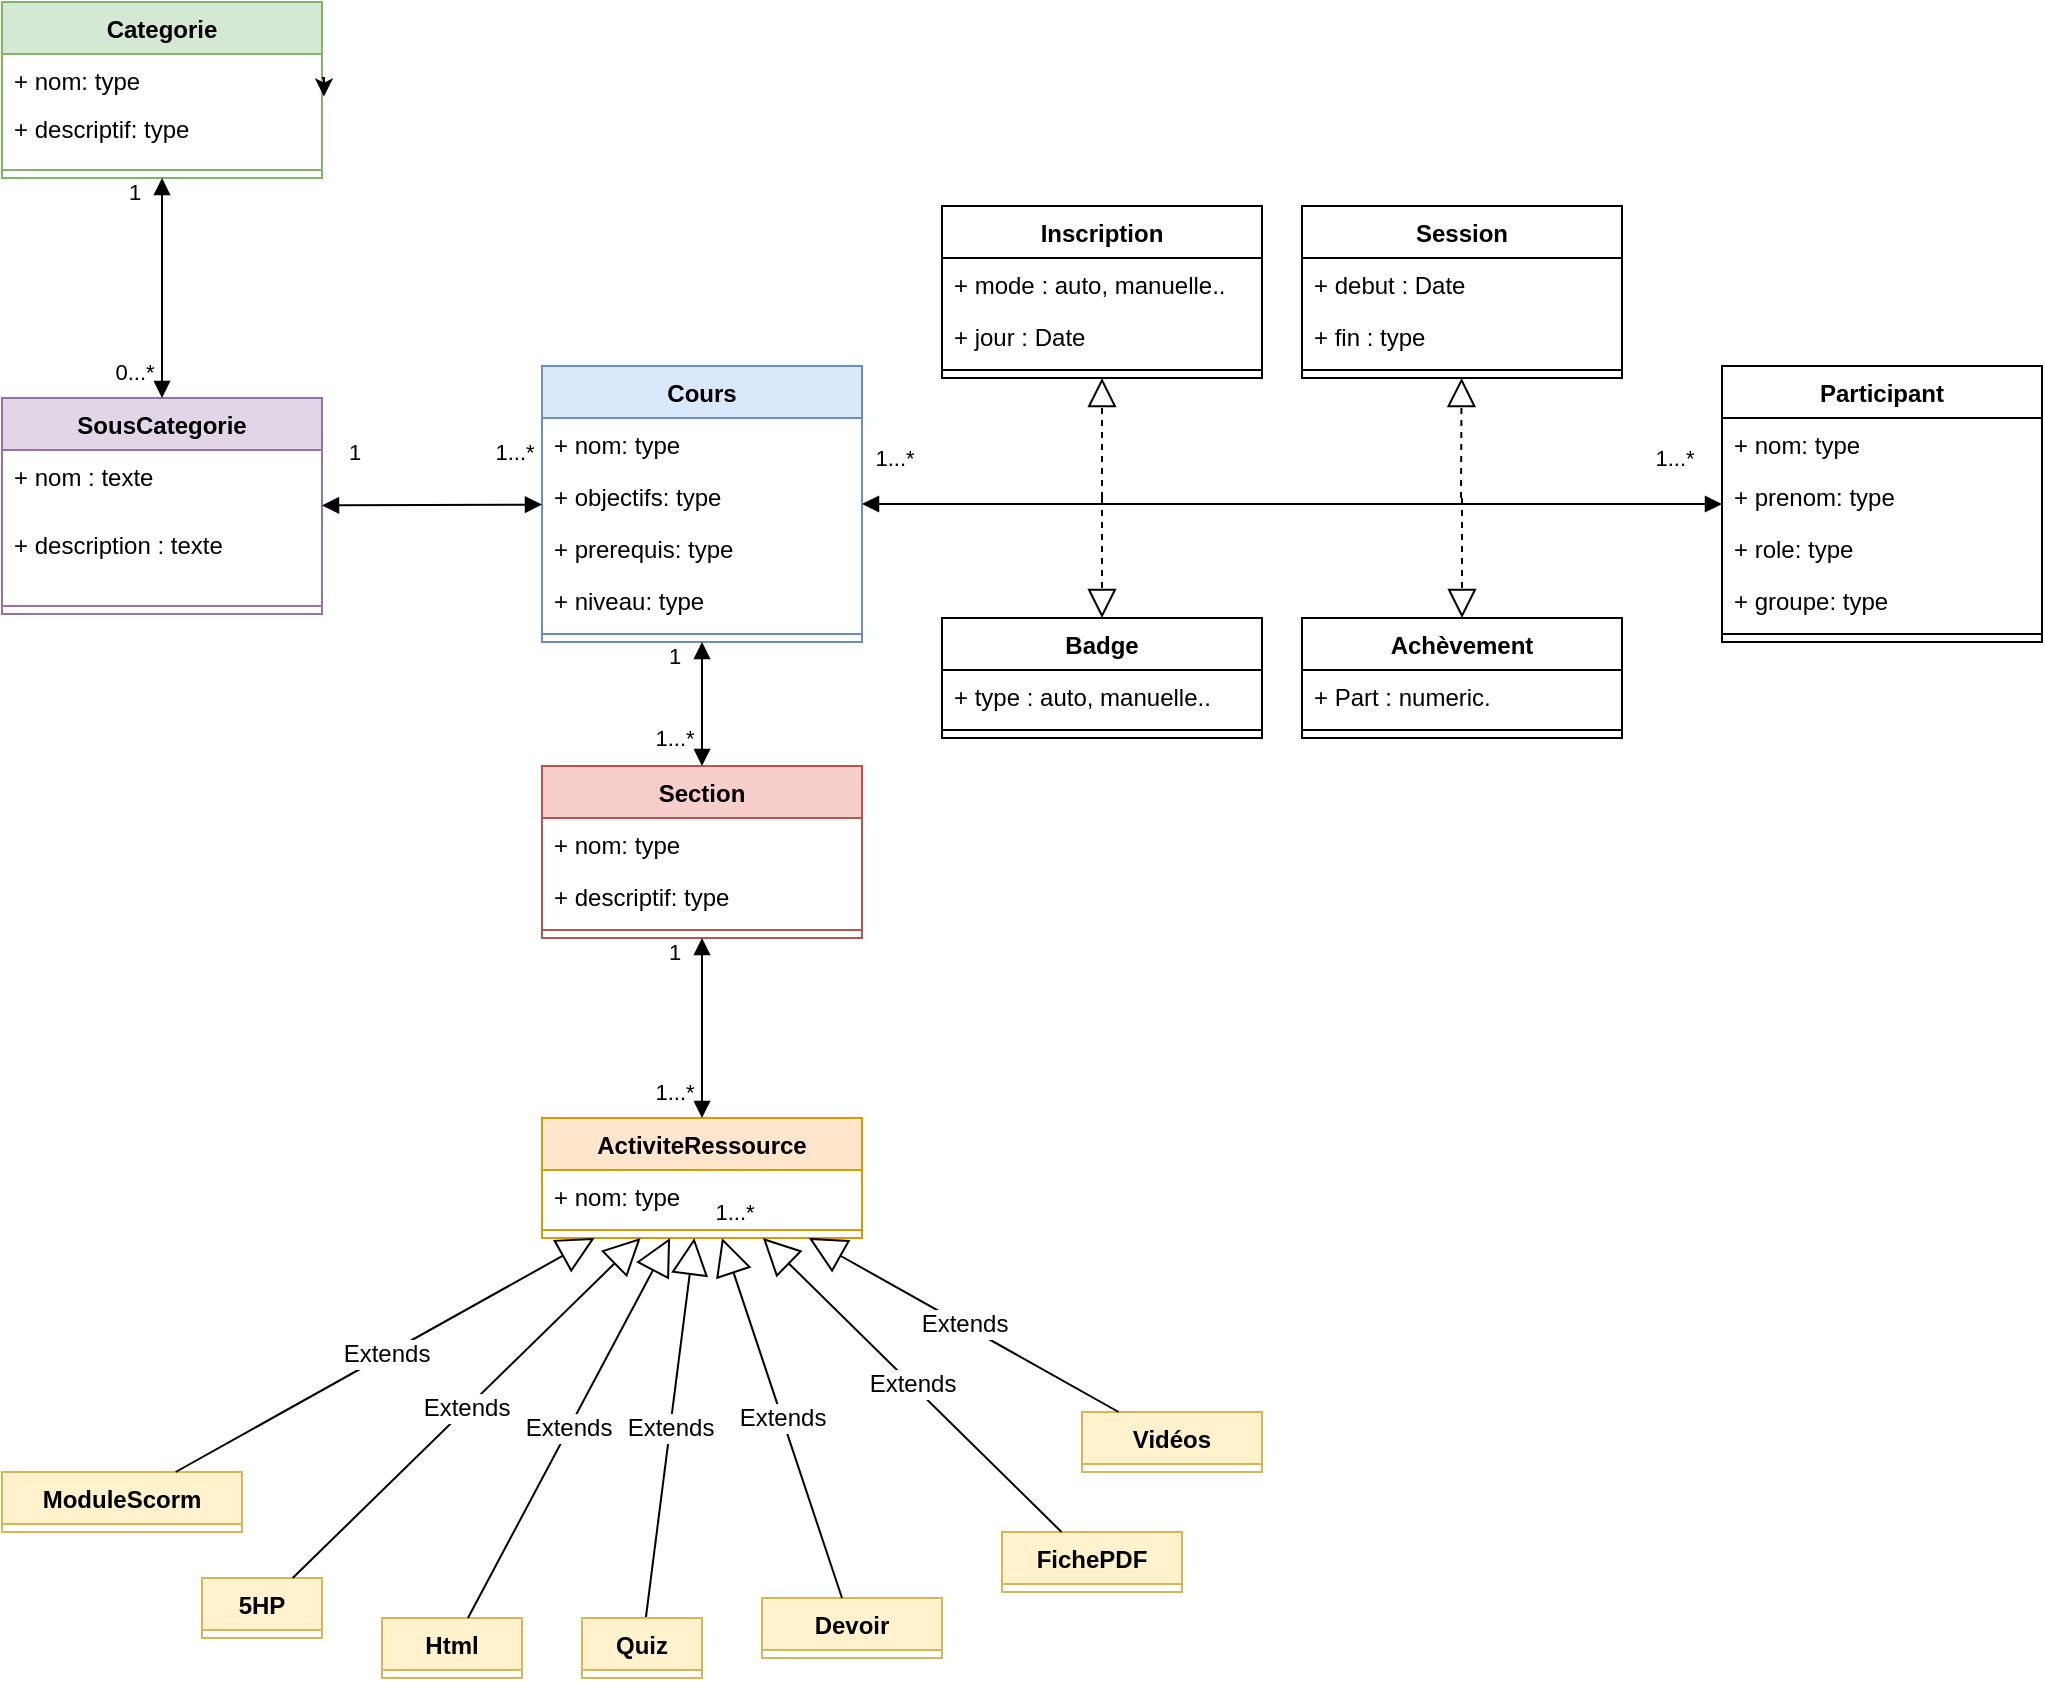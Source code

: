 <mxfile version="24.7.12">
  <diagram name="Page-1" id="5P17vd139ssyQPTO0akO">
    <mxGraphModel dx="1434" dy="746" grid="1" gridSize="10" guides="1" tooltips="1" connect="1" arrows="1" fold="1" page="1" pageScale="1" pageWidth="1169" pageHeight="827" math="0" shadow="0">
      <root>
        <mxCell id="0" />
        <mxCell id="1" parent="0" />
        <mxCell id="EZ8QYeV8vMr4wba3S9Pj-7" value="Categorie" style="swimlane;fontStyle=1;align=center;verticalAlign=top;childLayout=stackLayout;horizontal=1;startSize=26;horizontalStack=0;resizeParent=1;resizeParentMax=0;resizeLast=0;collapsible=1;marginBottom=0;whiteSpace=wrap;html=1;fillColor=#d5e8d4;strokeColor=#82b366;" parent="1" vertex="1">
          <mxGeometry x="30" y="12" width="160" height="88" as="geometry" />
        </mxCell>
        <mxCell id="EZ8QYeV8vMr4wba3S9Pj-8" value="+ nom: type" style="text;strokeColor=none;fillColor=none;align=left;verticalAlign=top;spacingLeft=4;spacingRight=4;overflow=hidden;rotatable=0;points=[[0,0.5],[1,0.5]];portConstraint=eastwest;whiteSpace=wrap;html=1;" parent="EZ8QYeV8vMr4wba3S9Pj-7" vertex="1">
          <mxGeometry y="26" width="160" height="24" as="geometry" />
        </mxCell>
        <mxCell id="EZ8QYeV8vMr4wba3S9Pj-25" value="+ descriptif: type" style="text;strokeColor=none;fillColor=none;align=left;verticalAlign=top;spacingLeft=4;spacingRight=4;overflow=hidden;rotatable=0;points=[[0,0.5],[1,0.5]];portConstraint=eastwest;whiteSpace=wrap;html=1;" parent="EZ8QYeV8vMr4wba3S9Pj-7" vertex="1">
          <mxGeometry y="50" width="160" height="30" as="geometry" />
        </mxCell>
        <mxCell id="EZ8QYeV8vMr4wba3S9Pj-9" value="" style="line;strokeWidth=1;fillColor=none;align=left;verticalAlign=middle;spacingTop=-1;spacingLeft=3;spacingRight=3;rotatable=0;labelPosition=right;points=[];portConstraint=eastwest;strokeColor=inherit;" parent="EZ8QYeV8vMr4wba3S9Pj-7" vertex="1">
          <mxGeometry y="80" width="160" height="8" as="geometry" />
        </mxCell>
        <mxCell id="EZ8QYeV8vMr4wba3S9Pj-23" style="edgeStyle=orthogonalEdgeStyle;rounded=0;orthogonalLoop=1;jettySize=auto;html=1;exitX=1;exitY=0.5;exitDx=0;exitDy=0;entryX=1.006;entryY=0.886;entryDx=0;entryDy=0;entryPerimeter=0;" parent="EZ8QYeV8vMr4wba3S9Pj-7" source="EZ8QYeV8vMr4wba3S9Pj-8" target="EZ8QYeV8vMr4wba3S9Pj-8" edge="1">
          <mxGeometry relative="1" as="geometry" />
        </mxCell>
        <mxCell id="EZ8QYeV8vMr4wba3S9Pj-11" value="SousCategorie" style="swimlane;fontStyle=1;align=center;verticalAlign=top;childLayout=stackLayout;horizontal=1;startSize=26;horizontalStack=0;resizeParent=1;resizeParentMax=0;resizeLast=0;collapsible=1;marginBottom=0;whiteSpace=wrap;html=1;fillColor=#e1d5e7;strokeColor=#9673a6;" parent="1" vertex="1">
          <mxGeometry x="30" y="210" width="160" height="108" as="geometry" />
        </mxCell>
        <mxCell id="MXiTKd3AKqKFL-VFPLOl-29" value="+ nom : texte" style="text;strokeColor=none;fillColor=none;align=left;verticalAlign=top;spacingLeft=4;spacingRight=4;overflow=hidden;rotatable=0;points=[[0,0.5],[1,0.5]];portConstraint=eastwest;whiteSpace=wrap;html=1;" parent="EZ8QYeV8vMr4wba3S9Pj-11" vertex="1">
          <mxGeometry y="26" width="160" height="34" as="geometry" />
        </mxCell>
        <mxCell id="EZ8QYeV8vMr4wba3S9Pj-12" value="+ description : texte" style="text;strokeColor=none;fillColor=none;align=left;verticalAlign=top;spacingLeft=4;spacingRight=4;overflow=hidden;rotatable=0;points=[[0,0.5],[1,0.5]];portConstraint=eastwest;whiteSpace=wrap;html=1;" parent="EZ8QYeV8vMr4wba3S9Pj-11" vertex="1">
          <mxGeometry y="60" width="160" height="40" as="geometry" />
        </mxCell>
        <mxCell id="EZ8QYeV8vMr4wba3S9Pj-13" value="" style="line;strokeWidth=1;fillColor=none;align=left;verticalAlign=middle;spacingTop=-1;spacingLeft=3;spacingRight=3;rotatable=0;labelPosition=right;points=[];portConstraint=eastwest;strokeColor=inherit;" parent="EZ8QYeV8vMr4wba3S9Pj-11" vertex="1">
          <mxGeometry y="100" width="160" height="8" as="geometry" />
        </mxCell>
        <mxCell id="EZ8QYeV8vMr4wba3S9Pj-15" value="Cours" style="swimlane;fontStyle=1;align=center;verticalAlign=top;childLayout=stackLayout;horizontal=1;startSize=26;horizontalStack=0;resizeParent=1;resizeParentMax=0;resizeLast=0;collapsible=1;marginBottom=0;whiteSpace=wrap;html=1;fillColor=#dae8fc;strokeColor=#6c8ebf;" parent="1" vertex="1">
          <mxGeometry x="300" y="194" width="160" height="138" as="geometry" />
        </mxCell>
        <mxCell id="EZ8QYeV8vMr4wba3S9Pj-16" value="+ nom: type" style="text;strokeColor=none;fillColor=none;align=left;verticalAlign=top;spacingLeft=4;spacingRight=4;overflow=hidden;rotatable=0;points=[[0,0.5],[1,0.5]];portConstraint=eastwest;whiteSpace=wrap;html=1;" parent="EZ8QYeV8vMr4wba3S9Pj-15" vertex="1">
          <mxGeometry y="26" width="160" height="26" as="geometry" />
        </mxCell>
        <mxCell id="bA_mh5qv9tsiE0mnvJWf-18" value="+ objectifs: type" style="text;strokeColor=none;fillColor=none;align=left;verticalAlign=top;spacingLeft=4;spacingRight=4;overflow=hidden;rotatable=0;points=[[0,0.5],[1,0.5]];portConstraint=eastwest;whiteSpace=wrap;html=1;" parent="EZ8QYeV8vMr4wba3S9Pj-15" vertex="1">
          <mxGeometry y="52" width="160" height="26" as="geometry" />
        </mxCell>
        <mxCell id="bA_mh5qv9tsiE0mnvJWf-19" value="+ prerequis: type" style="text;strokeColor=none;fillColor=none;align=left;verticalAlign=top;spacingLeft=4;spacingRight=4;overflow=hidden;rotatable=0;points=[[0,0.5],[1,0.5]];portConstraint=eastwest;whiteSpace=wrap;html=1;" parent="EZ8QYeV8vMr4wba3S9Pj-15" vertex="1">
          <mxGeometry y="78" width="160" height="26" as="geometry" />
        </mxCell>
        <mxCell id="kCLzgkGqKFs0Ry9BNTsX-1" value="+ niveau: type" style="text;strokeColor=none;fillColor=none;align=left;verticalAlign=top;spacingLeft=4;spacingRight=4;overflow=hidden;rotatable=0;points=[[0,0.5],[1,0.5]];portConstraint=eastwest;whiteSpace=wrap;html=1;" parent="EZ8QYeV8vMr4wba3S9Pj-15" vertex="1">
          <mxGeometry y="104" width="160" height="26" as="geometry" />
        </mxCell>
        <mxCell id="EZ8QYeV8vMr4wba3S9Pj-17" value="" style="line;strokeWidth=1;fillColor=none;align=left;verticalAlign=middle;spacingTop=-1;spacingLeft=3;spacingRight=3;rotatable=0;labelPosition=right;points=[];portConstraint=eastwest;strokeColor=inherit;" parent="EZ8QYeV8vMr4wba3S9Pj-15" vertex="1">
          <mxGeometry y="130" width="160" height="8" as="geometry" />
        </mxCell>
        <mxCell id="EZ8QYeV8vMr4wba3S9Pj-19" value="ActiviteRessource" style="swimlane;fontStyle=1;align=center;verticalAlign=top;childLayout=stackLayout;horizontal=1;startSize=26;horizontalStack=0;resizeParent=1;resizeParentMax=0;resizeLast=0;collapsible=1;marginBottom=0;whiteSpace=wrap;html=1;fillColor=#ffe6cc;strokeColor=#d79b00;" parent="1" vertex="1">
          <mxGeometry x="300" y="570" width="160" height="60" as="geometry" />
        </mxCell>
        <mxCell id="EZ8QYeV8vMr4wba3S9Pj-20" value="+ nom: type" style="text;strokeColor=none;fillColor=none;align=left;verticalAlign=top;spacingLeft=4;spacingRight=4;overflow=hidden;rotatable=0;points=[[0,0.5],[1,0.5]];portConstraint=eastwest;whiteSpace=wrap;html=1;" parent="EZ8QYeV8vMr4wba3S9Pj-19" vertex="1">
          <mxGeometry y="26" width="160" height="26" as="geometry" />
        </mxCell>
        <mxCell id="EZ8QYeV8vMr4wba3S9Pj-21" value="" style="line;strokeWidth=1;fillColor=none;align=left;verticalAlign=middle;spacingTop=-1;spacingLeft=3;spacingRight=3;rotatable=0;labelPosition=right;points=[];portConstraint=eastwest;strokeColor=inherit;" parent="EZ8QYeV8vMr4wba3S9Pj-19" vertex="1">
          <mxGeometry y="52" width="160" height="8" as="geometry" />
        </mxCell>
        <mxCell id="EZ8QYeV8vMr4wba3S9Pj-37" value="Participant" style="swimlane;fontStyle=1;align=center;verticalAlign=top;childLayout=stackLayout;horizontal=1;startSize=26;horizontalStack=0;resizeParent=1;resizeParentMax=0;resizeLast=0;collapsible=1;marginBottom=0;whiteSpace=wrap;html=1;" parent="1" vertex="1">
          <mxGeometry x="890" y="194" width="160" height="138" as="geometry" />
        </mxCell>
        <mxCell id="EZ8QYeV8vMr4wba3S9Pj-38" value="+ nom: type" style="text;strokeColor=none;fillColor=none;align=left;verticalAlign=top;spacingLeft=4;spacingRight=4;overflow=hidden;rotatable=0;points=[[0,0.5],[1,0.5]];portConstraint=eastwest;whiteSpace=wrap;html=1;" parent="EZ8QYeV8vMr4wba3S9Pj-37" vertex="1">
          <mxGeometry y="26" width="160" height="26" as="geometry" />
        </mxCell>
        <mxCell id="EZ8QYeV8vMr4wba3S9Pj-40" value="+ prenom: type" style="text;strokeColor=none;fillColor=none;align=left;verticalAlign=top;spacingLeft=4;spacingRight=4;overflow=hidden;rotatable=0;points=[[0,0.5],[1,0.5]];portConstraint=eastwest;whiteSpace=wrap;html=1;" parent="EZ8QYeV8vMr4wba3S9Pj-37" vertex="1">
          <mxGeometry y="52" width="160" height="26" as="geometry" />
        </mxCell>
        <mxCell id="bA_mh5qv9tsiE0mnvJWf-2" value="+ role: type" style="text;strokeColor=none;fillColor=none;align=left;verticalAlign=top;spacingLeft=4;spacingRight=4;overflow=hidden;rotatable=0;points=[[0,0.5],[1,0.5]];portConstraint=eastwest;whiteSpace=wrap;html=1;" parent="EZ8QYeV8vMr4wba3S9Pj-37" vertex="1">
          <mxGeometry y="78" width="160" height="26" as="geometry" />
        </mxCell>
        <mxCell id="bA_mh5qv9tsiE0mnvJWf-1" value="+ groupe: type" style="text;strokeColor=none;fillColor=none;align=left;verticalAlign=top;spacingLeft=4;spacingRight=4;overflow=hidden;rotatable=0;points=[[0,0.5],[1,0.5]];portConstraint=eastwest;whiteSpace=wrap;html=1;" parent="EZ8QYeV8vMr4wba3S9Pj-37" vertex="1">
          <mxGeometry y="104" width="160" height="26" as="geometry" />
        </mxCell>
        <mxCell id="EZ8QYeV8vMr4wba3S9Pj-39" value="" style="line;strokeWidth=1;fillColor=none;align=left;verticalAlign=middle;spacingTop=-1;spacingLeft=3;spacingRight=3;rotatable=0;labelPosition=right;points=[];portConstraint=eastwest;strokeColor=inherit;" parent="EZ8QYeV8vMr4wba3S9Pj-37" vertex="1">
          <mxGeometry y="130" width="160" height="8" as="geometry" />
        </mxCell>
        <mxCell id="-K7vnL6-wSlP9s5uppRU-4" value="ModuleScorm" style="swimlane;fontStyle=1;align=center;verticalAlign=top;childLayout=stackLayout;horizontal=1;startSize=26;horizontalStack=0;resizeParent=1;resizeParentMax=0;resizeLast=0;collapsible=1;marginBottom=0;whiteSpace=wrap;html=1;fillColor=#fff2cc;strokeColor=#d6b656;" parent="1" vertex="1" collapsed="1">
          <mxGeometry x="30" y="747" width="120" height="30" as="geometry">
            <mxRectangle x="30" y="747" width="160" height="60" as="alternateBounds" />
          </mxGeometry>
        </mxCell>
        <mxCell id="-K7vnL6-wSlP9s5uppRU-5" value="+ nom: type" style="text;strokeColor=none;fillColor=none;align=left;verticalAlign=top;spacingLeft=4;spacingRight=4;overflow=hidden;rotatable=0;points=[[0,0.5],[1,0.5]];portConstraint=eastwest;whiteSpace=wrap;html=1;" parent="-K7vnL6-wSlP9s5uppRU-4" vertex="1">
          <mxGeometry y="26" width="160" height="26" as="geometry" />
        </mxCell>
        <mxCell id="-K7vnL6-wSlP9s5uppRU-6" value="" style="line;strokeWidth=1;fillColor=none;align=left;verticalAlign=middle;spacingTop=-1;spacingLeft=3;spacingRight=3;rotatable=0;labelPosition=right;points=[];portConstraint=eastwest;strokeColor=inherit;" parent="-K7vnL6-wSlP9s5uppRU-4" vertex="1">
          <mxGeometry y="52" width="160" height="8" as="geometry" />
        </mxCell>
        <mxCell id="-K7vnL6-wSlP9s5uppRU-7" value="Section" style="swimlane;fontStyle=1;align=center;verticalAlign=top;childLayout=stackLayout;horizontal=1;startSize=26;horizontalStack=0;resizeParent=1;resizeParentMax=0;resizeLast=0;collapsible=1;marginBottom=0;whiteSpace=wrap;html=1;fillColor=#f8cecc;strokeColor=#b85450;" parent="1" vertex="1">
          <mxGeometry x="300" y="394" width="160" height="86" as="geometry" />
        </mxCell>
        <mxCell id="-K7vnL6-wSlP9s5uppRU-8" value="+ nom: type" style="text;strokeColor=none;fillColor=none;align=left;verticalAlign=top;spacingLeft=4;spacingRight=4;overflow=hidden;rotatable=0;points=[[0,0.5],[1,0.5]];portConstraint=eastwest;whiteSpace=wrap;html=1;" parent="-K7vnL6-wSlP9s5uppRU-7" vertex="1">
          <mxGeometry y="26" width="160" height="26" as="geometry" />
        </mxCell>
        <mxCell id="KC3h4wBFVwhN8VuMk0js-12" value="&lt;font style=&quot;vertical-align: inherit;&quot;&gt;&lt;font style=&quot;vertical-align: inherit;&quot;&gt;+ descriptif: type&lt;/font&gt;&lt;/font&gt;" style="text;strokeColor=none;fillColor=none;align=left;verticalAlign=top;spacingLeft=4;spacingRight=4;overflow=hidden;rotatable=0;points=[[0,0.5],[1,0.5]];portConstraint=eastwest;whiteSpace=wrap;html=1;" parent="-K7vnL6-wSlP9s5uppRU-7" vertex="1">
          <mxGeometry y="52" width="160" height="26" as="geometry" />
        </mxCell>
        <mxCell id="-K7vnL6-wSlP9s5uppRU-9" value="" style="line;strokeWidth=1;fillColor=none;align=left;verticalAlign=middle;spacingTop=-1;spacingLeft=3;spacingRight=3;rotatable=0;labelPosition=right;points=[];portConstraint=eastwest;strokeColor=inherit;" parent="-K7vnL6-wSlP9s5uppRU-7" vertex="1">
          <mxGeometry y="78" width="160" height="8" as="geometry" />
        </mxCell>
        <mxCell id="-K7vnL6-wSlP9s5uppRU-12" value="Extends" style="endArrow=block;endSize=16;endFill=0;html=1;rounded=0;fontSize=12;curved=1;" parent="1" source="-K7vnL6-wSlP9s5uppRU-13" target="EZ8QYeV8vMr4wba3S9Pj-19" edge="1">
          <mxGeometry width="160" relative="1" as="geometry">
            <mxPoint x="408" y="520" as="sourcePoint" />
            <mxPoint x="400" y="550" as="targetPoint" />
          </mxGeometry>
        </mxCell>
        <mxCell id="-K7vnL6-wSlP9s5uppRU-13" value="Quiz" style="swimlane;fontStyle=1;align=center;verticalAlign=top;childLayout=stackLayout;horizontal=1;startSize=26;horizontalStack=0;resizeParent=1;resizeParentMax=0;resizeLast=0;collapsible=1;marginBottom=0;whiteSpace=wrap;html=1;fillColor=#fff2cc;strokeColor=#d6b656;" parent="1" vertex="1" collapsed="1">
          <mxGeometry x="320" y="820" width="60" height="30" as="geometry">
            <mxRectangle x="110" y="860" width="160" height="60" as="alternateBounds" />
          </mxGeometry>
        </mxCell>
        <mxCell id="-K7vnL6-wSlP9s5uppRU-14" value="+ nom: type" style="text;strokeColor=none;fillColor=none;align=left;verticalAlign=top;spacingLeft=4;spacingRight=4;overflow=hidden;rotatable=0;points=[[0,0.5],[1,0.5]];portConstraint=eastwest;whiteSpace=wrap;html=1;" parent="-K7vnL6-wSlP9s5uppRU-13" vertex="1">
          <mxGeometry y="26" width="160" height="26" as="geometry" />
        </mxCell>
        <mxCell id="-K7vnL6-wSlP9s5uppRU-15" value="" style="line;strokeWidth=1;fillColor=none;align=left;verticalAlign=middle;spacingTop=-1;spacingLeft=3;spacingRight=3;rotatable=0;labelPosition=right;points=[];portConstraint=eastwest;strokeColor=inherit;" parent="-K7vnL6-wSlP9s5uppRU-13" vertex="1">
          <mxGeometry y="52" width="160" height="8" as="geometry" />
        </mxCell>
        <mxCell id="-K7vnL6-wSlP9s5uppRU-16" value="&lt;font style=&quot;vertical-align: inherit;&quot;&gt;&lt;font style=&quot;vertical-align: inherit;&quot;&gt;&lt;font style=&quot;vertical-align: inherit;&quot;&gt;&lt;font style=&quot;vertical-align: inherit;&quot;&gt;FichePDF&lt;/font&gt;&lt;/font&gt;&lt;/font&gt;&lt;/font&gt;" style="swimlane;fontStyle=1;align=center;verticalAlign=top;childLayout=stackLayout;horizontal=1;startSize=26;horizontalStack=0;resizeParent=1;resizeParentMax=0;resizeLast=0;collapsible=1;marginBottom=0;whiteSpace=wrap;html=1;fillColor=#fff2cc;strokeColor=#d6b656;" parent="1" vertex="1" collapsed="1">
          <mxGeometry x="530" y="777" width="90" height="30" as="geometry">
            <mxRectangle x="610" y="760" width="160" height="60" as="alternateBounds" />
          </mxGeometry>
        </mxCell>
        <mxCell id="-K7vnL6-wSlP9s5uppRU-17" value="+ nom: type" style="text;strokeColor=none;fillColor=none;align=left;verticalAlign=top;spacingLeft=4;spacingRight=4;overflow=hidden;rotatable=0;points=[[0,0.5],[1,0.5]];portConstraint=eastwest;whiteSpace=wrap;html=1;" parent="-K7vnL6-wSlP9s5uppRU-16" vertex="1">
          <mxGeometry y="26" width="160" height="26" as="geometry" />
        </mxCell>
        <mxCell id="-K7vnL6-wSlP9s5uppRU-18" value="" style="line;strokeWidth=1;fillColor=none;align=left;verticalAlign=middle;spacingTop=-1;spacingLeft=3;spacingRight=3;rotatable=0;labelPosition=right;points=[];portConstraint=eastwest;strokeColor=inherit;" parent="-K7vnL6-wSlP9s5uppRU-16" vertex="1">
          <mxGeometry y="52" width="160" height="8" as="geometry" />
        </mxCell>
        <mxCell id="-K7vnL6-wSlP9s5uppRU-19" value="Extends" style="endArrow=block;endSize=16;endFill=0;html=1;rounded=0;fontSize=12;curved=1;" parent="1" source="-K7vnL6-wSlP9s5uppRU-16" target="EZ8QYeV8vMr4wba3S9Pj-19" edge="1">
          <mxGeometry width="160" relative="1" as="geometry">
            <mxPoint x="480" y="480" as="sourcePoint" />
            <mxPoint x="550" y="540" as="targetPoint" />
          </mxGeometry>
        </mxCell>
        <mxCell id="KC3h4wBFVwhN8VuMk0js-1" value="" style="endArrow=block;startArrow=block;endFill=1;startFill=1;html=1;rounded=0;" parent="1" source="-K7vnL6-wSlP9s5uppRU-7" target="EZ8QYeV8vMr4wba3S9Pj-19" edge="1">
          <mxGeometry width="160" relative="1" as="geometry">
            <mxPoint x="520" y="450" as="sourcePoint" />
            <mxPoint x="680" y="450" as="targetPoint" />
          </mxGeometry>
        </mxCell>
        <mxCell id="KC3h4wBFVwhN8VuMk0js-2" value="" style="endArrow=block;startArrow=block;endFill=1;startFill=1;html=1;rounded=0;" parent="1" source="EZ8QYeV8vMr4wba3S9Pj-7" target="EZ8QYeV8vMr4wba3S9Pj-11" edge="1">
          <mxGeometry width="160" relative="1" as="geometry">
            <mxPoint x="290" y="120" as="sourcePoint" />
            <mxPoint x="450" y="120" as="targetPoint" />
          </mxGeometry>
        </mxCell>
        <mxCell id="KC3h4wBFVwhN8VuMk0js-3" value="" style="endArrow=block;startArrow=block;endFill=1;startFill=1;html=1;rounded=0;" parent="1" source="EZ8QYeV8vMr4wba3S9Pj-15" target="EZ8QYeV8vMr4wba3S9Pj-11" edge="1">
          <mxGeometry width="160" relative="1" as="geometry">
            <mxPoint x="120" y="118" as="sourcePoint" />
            <mxPoint x="120" y="200" as="targetPoint" />
            <Array as="points" />
          </mxGeometry>
        </mxCell>
        <mxCell id="KC3h4wBFVwhN8VuMk0js-4" value="" style="endArrow=block;startArrow=block;endFill=1;startFill=1;html=1;rounded=0;" parent="1" source="-K7vnL6-wSlP9s5uppRU-7" target="EZ8QYeV8vMr4wba3S9Pj-15" edge="1">
          <mxGeometry width="160" relative="1" as="geometry">
            <mxPoint x="260" y="300" as="sourcePoint" />
            <mxPoint x="170" y="300" as="targetPoint" />
            <Array as="points" />
          </mxGeometry>
        </mxCell>
        <mxCell id="KC3h4wBFVwhN8VuMk0js-6" value="&lt;font style=&quot;vertical-align: inherit;&quot;&gt;&lt;font style=&quot;vertical-align: inherit;&quot;&gt;&lt;font style=&quot;vertical-align: inherit;&quot;&gt;&lt;font style=&quot;vertical-align: inherit;&quot;&gt;1&lt;/font&gt;&lt;/font&gt;&lt;/font&gt;&lt;/font&gt;" style="edgeLabel;html=1;align=center;verticalAlign=middle;resizable=0;points=[];" parent="1" vertex="1" connectable="0">
          <mxGeometry x="70" y="100" as="geometry">
            <mxPoint x="26" y="7" as="offset" />
          </mxGeometry>
        </mxCell>
        <mxCell id="KC3h4wBFVwhN8VuMk0js-7" value="&lt;font style=&quot;vertical-align: inherit;&quot;&gt;&lt;font style=&quot;vertical-align: inherit;&quot;&gt;&lt;font style=&quot;vertical-align: inherit;&quot;&gt;&lt;font style=&quot;vertical-align: inherit;&quot;&gt;&lt;font style=&quot;vertical-align: inherit;&quot;&gt;&lt;font style=&quot;vertical-align: inherit;&quot;&gt;0...*&lt;/font&gt;&lt;/font&gt;&lt;/font&gt;&lt;/font&gt;&lt;/font&gt;&lt;/font&gt;" style="edgeLabel;html=1;align=center;verticalAlign=middle;resizable=0;points=[];" parent="1" vertex="1" connectable="0">
          <mxGeometry x="70" y="190" as="geometry">
            <mxPoint x="26" y="7" as="offset" />
          </mxGeometry>
        </mxCell>
        <mxCell id="KC3h4wBFVwhN8VuMk0js-8" value="&lt;font style=&quot;vertical-align: inherit;&quot;&gt;&lt;font style=&quot;vertical-align: inherit;&quot;&gt;&lt;font style=&quot;vertical-align: inherit;&quot;&gt;&lt;font style=&quot;vertical-align: inherit;&quot;&gt;1&lt;/font&gt;&lt;/font&gt;&lt;/font&gt;&lt;/font&gt;" style="edgeLabel;html=1;align=center;verticalAlign=middle;resizable=0;points=[];" parent="1" vertex="1" connectable="0">
          <mxGeometry x="180" y="230" as="geometry">
            <mxPoint x="26" y="7" as="offset" />
          </mxGeometry>
        </mxCell>
        <mxCell id="KC3h4wBFVwhN8VuMk0js-9" value="&lt;font style=&quot;vertical-align: inherit;&quot;&gt;&lt;font style=&quot;vertical-align: inherit;&quot;&gt;&lt;font style=&quot;vertical-align: inherit;&quot;&gt;&lt;font style=&quot;vertical-align: inherit;&quot;&gt;&lt;font style=&quot;vertical-align: inherit;&quot;&gt;&lt;font style=&quot;vertical-align: inherit;&quot;&gt;1...*&lt;/font&gt;&lt;/font&gt;&lt;/font&gt;&lt;/font&gt;&lt;/font&gt;&lt;/font&gt;" style="edgeLabel;html=1;align=center;verticalAlign=middle;resizable=0;points=[];" parent="1" vertex="1" connectable="0">
          <mxGeometry x="260" y="230" as="geometry">
            <mxPoint x="26" y="7" as="offset" />
          </mxGeometry>
        </mxCell>
        <mxCell id="KC3h4wBFVwhN8VuMk0js-10" value="&lt;font style=&quot;vertical-align: inherit;&quot;&gt;&lt;font style=&quot;vertical-align: inherit;&quot;&gt;&lt;font style=&quot;vertical-align: inherit;&quot;&gt;&lt;font style=&quot;vertical-align: inherit;&quot;&gt;1&lt;/font&gt;&lt;/font&gt;&lt;/font&gt;&lt;/font&gt;" style="edgeLabel;html=1;align=center;verticalAlign=middle;resizable=0;points=[];" parent="1" vertex="1" connectable="0">
          <mxGeometry x="340" y="332" as="geometry">
            <mxPoint x="26" y="7" as="offset" />
          </mxGeometry>
        </mxCell>
        <mxCell id="KC3h4wBFVwhN8VuMk0js-11" value="&lt;font style=&quot;vertical-align: inherit;&quot;&gt;&lt;font style=&quot;vertical-align: inherit;&quot;&gt;&lt;font style=&quot;vertical-align: inherit;&quot;&gt;&lt;font style=&quot;vertical-align: inherit;&quot;&gt;&lt;font style=&quot;vertical-align: inherit;&quot;&gt;&lt;font style=&quot;vertical-align: inherit;&quot;&gt;1...*&lt;/font&gt;&lt;/font&gt;&lt;/font&gt;&lt;/font&gt;&lt;/font&gt;&lt;/font&gt;" style="edgeLabel;html=1;align=center;verticalAlign=middle;resizable=0;points=[];" parent="1" vertex="1" connectable="0">
          <mxGeometry x="340" y="373" as="geometry">
            <mxPoint x="26" y="7" as="offset" />
          </mxGeometry>
        </mxCell>
        <mxCell id="KC3h4wBFVwhN8VuMk0js-13" value="&lt;font style=&quot;vertical-align: inherit;&quot;&gt;&lt;font style=&quot;vertical-align: inherit;&quot;&gt;&lt;font style=&quot;vertical-align: inherit;&quot;&gt;&lt;font style=&quot;vertical-align: inherit;&quot;&gt;Html&lt;/font&gt;&lt;/font&gt;&lt;/font&gt;&lt;/font&gt;" style="swimlane;fontStyle=1;align=center;verticalAlign=top;childLayout=stackLayout;horizontal=1;startSize=26;horizontalStack=0;resizeParent=1;resizeParentMax=0;resizeLast=0;collapsible=1;marginBottom=0;whiteSpace=wrap;html=1;fillColor=#fff2cc;strokeColor=#d6b656;" parent="1" vertex="1" collapsed="1">
          <mxGeometry x="220" y="820" width="70" height="30" as="geometry">
            <mxRectangle x="300" y="860" width="160" height="60" as="alternateBounds" />
          </mxGeometry>
        </mxCell>
        <mxCell id="KC3h4wBFVwhN8VuMk0js-14" value="+ nom: type" style="text;strokeColor=none;fillColor=none;align=left;verticalAlign=top;spacingLeft=4;spacingRight=4;overflow=hidden;rotatable=0;points=[[0,0.5],[1,0.5]];portConstraint=eastwest;whiteSpace=wrap;html=1;" parent="KC3h4wBFVwhN8VuMk0js-13" vertex="1">
          <mxGeometry y="26" width="160" height="26" as="geometry" />
        </mxCell>
        <mxCell id="KC3h4wBFVwhN8VuMk0js-15" value="" style="line;strokeWidth=1;fillColor=none;align=left;verticalAlign=middle;spacingTop=-1;spacingLeft=3;spacingRight=3;rotatable=0;labelPosition=right;points=[];portConstraint=eastwest;strokeColor=inherit;" parent="KC3h4wBFVwhN8VuMk0js-13" vertex="1">
          <mxGeometry y="52" width="160" height="8" as="geometry" />
        </mxCell>
        <mxCell id="KC3h4wBFVwhN8VuMk0js-16" value="Extends" style="endArrow=block;endSize=16;endFill=0;html=1;rounded=0;fontSize=12;curved=1;" parent="1" source="KC3h4wBFVwhN8VuMk0js-13" target="EZ8QYeV8vMr4wba3S9Pj-19" edge="1">
          <mxGeometry width="160" relative="1" as="geometry">
            <mxPoint x="370" y="630" as="sourcePoint" />
            <mxPoint x="456" y="510" as="targetPoint" />
          </mxGeometry>
        </mxCell>
        <mxCell id="KC3h4wBFVwhN8VuMk0js-17" value="Extends" style="endArrow=block;endSize=16;endFill=0;html=1;rounded=0;fontSize=12;curved=1;" parent="1" source="-K7vnL6-wSlP9s5uppRU-4" target="EZ8QYeV8vMr4wba3S9Pj-19" edge="1">
          <mxGeometry width="160" relative="1" as="geometry">
            <mxPoint x="194" y="490" as="sourcePoint" />
            <mxPoint x="280" y="370" as="targetPoint" />
          </mxGeometry>
        </mxCell>
        <mxCell id="KC3h4wBFVwhN8VuMk0js-18" value="&lt;font style=&quot;vertical-align: inherit;&quot;&gt;&lt;font style=&quot;vertical-align: inherit;&quot;&gt;&lt;font style=&quot;vertical-align: inherit;&quot;&gt;&lt;font style=&quot;vertical-align: inherit;&quot;&gt;1&lt;/font&gt;&lt;/font&gt;&lt;/font&gt;&lt;/font&gt;" style="edgeLabel;html=1;align=center;verticalAlign=middle;resizable=0;points=[];" parent="1" vertex="1" connectable="0">
          <mxGeometry x="340" y="480" as="geometry">
            <mxPoint x="26" y="7" as="offset" />
          </mxGeometry>
        </mxCell>
        <mxCell id="KC3h4wBFVwhN8VuMk0js-19" value="&lt;font style=&quot;vertical-align: inherit;&quot;&gt;&lt;font style=&quot;vertical-align: inherit;&quot;&gt;&lt;font style=&quot;vertical-align: inherit;&quot;&gt;&lt;font style=&quot;vertical-align: inherit;&quot;&gt;&lt;font style=&quot;vertical-align: inherit;&quot;&gt;&lt;font style=&quot;vertical-align: inherit;&quot;&gt;1...*&lt;/font&gt;&lt;/font&gt;&lt;/font&gt;&lt;/font&gt;&lt;/font&gt;&lt;/font&gt;" style="edgeLabel;html=1;align=center;verticalAlign=middle;resizable=0;points=[];" parent="1" vertex="1" connectable="0">
          <mxGeometry x="370" y="610" as="geometry">
            <mxPoint x="26" y="7" as="offset" />
          </mxGeometry>
        </mxCell>
        <mxCell id="KC3h4wBFVwhN8VuMk0js-21" value="" style="endArrow=block;startArrow=block;endFill=1;startFill=1;html=1;rounded=0;" parent="1" source="EZ8QYeV8vMr4wba3S9Pj-15" target="EZ8QYeV8vMr4wba3S9Pj-37" edge="1">
          <mxGeometry width="160" relative="1" as="geometry">
            <mxPoint x="470" y="240" as="sourcePoint" />
            <mxPoint x="621" y="183" as="targetPoint" />
            <Array as="points" />
          </mxGeometry>
        </mxCell>
        <mxCell id="KC3h4wBFVwhN8VuMk0js-24" value="&lt;font style=&quot;vertical-align: inherit;&quot;&gt;&lt;font style=&quot;vertical-align: inherit;&quot;&gt;&lt;font style=&quot;vertical-align: inherit;&quot;&gt;&lt;font style=&quot;vertical-align: inherit;&quot;&gt;&lt;font style=&quot;vertical-align: inherit;&quot;&gt;&lt;font style=&quot;vertical-align: inherit;&quot;&gt;&lt;font style=&quot;vertical-align: inherit;&quot;&gt;&lt;font style=&quot;vertical-align: inherit;&quot;&gt;1...*&lt;/font&gt;&lt;/font&gt;&lt;/font&gt;&lt;/font&gt;&lt;/font&gt;&lt;/font&gt;&lt;/font&gt;&lt;/font&gt;" style="edgeLabel;html=1;align=center;verticalAlign=middle;resizable=0;points=[];" parent="1" vertex="1" connectable="0">
          <mxGeometry x="840" y="233" as="geometry">
            <mxPoint x="26" y="7" as="offset" />
          </mxGeometry>
        </mxCell>
        <mxCell id="KC3h4wBFVwhN8VuMk0js-25" value="&lt;font style=&quot;vertical-align: inherit;&quot;&gt;&lt;font style=&quot;vertical-align: inherit;&quot;&gt;&lt;font style=&quot;vertical-align: inherit;&quot;&gt;&lt;font style=&quot;vertical-align: inherit;&quot;&gt;&lt;font style=&quot;vertical-align: inherit;&quot;&gt;&lt;font style=&quot;vertical-align: inherit;&quot;&gt;1...*&lt;/font&gt;&lt;/font&gt;&lt;/font&gt;&lt;/font&gt;&lt;/font&gt;&lt;/font&gt;" style="edgeLabel;html=1;align=center;verticalAlign=middle;resizable=0;points=[];" parent="1" vertex="1" connectable="0">
          <mxGeometry x="450" y="233" as="geometry">
            <mxPoint x="26" y="7" as="offset" />
          </mxGeometry>
        </mxCell>
        <mxCell id="KC3h4wBFVwhN8VuMk0js-26" value="&lt;font style=&quot;vertical-align: inherit;&quot;&gt;&lt;font style=&quot;vertical-align: inherit;&quot;&gt;&lt;font style=&quot;vertical-align: inherit;&quot;&gt;&lt;font style=&quot;vertical-align: inherit;&quot;&gt;&lt;font style=&quot;vertical-align: inherit;&quot;&gt;&lt;font style=&quot;vertical-align: inherit;&quot;&gt;5HP&lt;/font&gt;&lt;/font&gt;&lt;/font&gt;&lt;/font&gt;&lt;/font&gt;&lt;/font&gt;" style="swimlane;fontStyle=1;align=center;verticalAlign=top;childLayout=stackLayout;horizontal=1;startSize=26;horizontalStack=0;resizeParent=1;resizeParentMax=0;resizeLast=0;collapsible=1;marginBottom=0;whiteSpace=wrap;html=1;fillColor=#fff2cc;strokeColor=#d6b656;" parent="1" vertex="1" collapsed="1">
          <mxGeometry x="130" y="800" width="60" height="30" as="geometry">
            <mxRectangle x="520" y="860" width="160" height="60" as="alternateBounds" />
          </mxGeometry>
        </mxCell>
        <mxCell id="KC3h4wBFVwhN8VuMk0js-27" value="+ nom: type" style="text;strokeColor=none;fillColor=none;align=left;verticalAlign=top;spacingLeft=4;spacingRight=4;overflow=hidden;rotatable=0;points=[[0,0.5],[1,0.5]];portConstraint=eastwest;whiteSpace=wrap;html=1;" parent="KC3h4wBFVwhN8VuMk0js-26" vertex="1">
          <mxGeometry y="26" width="160" height="26" as="geometry" />
        </mxCell>
        <mxCell id="KC3h4wBFVwhN8VuMk0js-28" value="" style="line;strokeWidth=1;fillColor=none;align=left;verticalAlign=middle;spacingTop=-1;spacingLeft=3;spacingRight=3;rotatable=0;labelPosition=right;points=[];portConstraint=eastwest;strokeColor=inherit;" parent="KC3h4wBFVwhN8VuMk0js-26" vertex="1">
          <mxGeometry y="52" width="160" height="8" as="geometry" />
        </mxCell>
        <mxCell id="KC3h4wBFVwhN8VuMk0js-29" value="Extends" style="endArrow=block;endSize=16;endFill=0;html=1;rounded=0;fontSize=12;curved=1;" parent="1" source="KC3h4wBFVwhN8VuMk0js-26" target="EZ8QYeV8vMr4wba3S9Pj-19" edge="1">
          <mxGeometry width="160" relative="1" as="geometry">
            <mxPoint x="490" y="700" as="sourcePoint" />
            <mxPoint x="490" y="585" as="targetPoint" />
          </mxGeometry>
        </mxCell>
        <mxCell id="bA_mh5qv9tsiE0mnvJWf-5" value="Inscription" style="swimlane;fontStyle=1;align=center;verticalAlign=top;childLayout=stackLayout;horizontal=1;startSize=26;horizontalStack=0;resizeParent=1;resizeParentMax=0;resizeLast=0;collapsible=1;marginBottom=0;whiteSpace=wrap;html=1;" parent="1" vertex="1">
          <mxGeometry x="500" y="114" width="160" height="86" as="geometry" />
        </mxCell>
        <mxCell id="bA_mh5qv9tsiE0mnvJWf-6" value="+ mode : auto, manuelle.." style="text;strokeColor=none;fillColor=none;align=left;verticalAlign=top;spacingLeft=4;spacingRight=4;overflow=hidden;rotatable=0;points=[[0,0.5],[1,0.5]];portConstraint=eastwest;whiteSpace=wrap;html=1;" parent="bA_mh5qv9tsiE0mnvJWf-5" vertex="1">
          <mxGeometry y="26" width="160" height="26" as="geometry" />
        </mxCell>
        <mxCell id="bA_mh5qv9tsiE0mnvJWf-17" value="+ jour : Date" style="text;strokeColor=none;fillColor=none;align=left;verticalAlign=top;spacingLeft=4;spacingRight=4;overflow=hidden;rotatable=0;points=[[0,0.5],[1,0.5]];portConstraint=eastwest;whiteSpace=wrap;html=1;" parent="bA_mh5qv9tsiE0mnvJWf-5" vertex="1">
          <mxGeometry y="52" width="160" height="26" as="geometry" />
        </mxCell>
        <mxCell id="bA_mh5qv9tsiE0mnvJWf-7" value="" style="line;strokeWidth=1;fillColor=none;align=left;verticalAlign=middle;spacingTop=-1;spacingLeft=3;spacingRight=3;rotatable=0;labelPosition=right;points=[];portConstraint=eastwest;strokeColor=inherit;" parent="bA_mh5qv9tsiE0mnvJWf-5" vertex="1">
          <mxGeometry y="78" width="160" height="8" as="geometry" />
        </mxCell>
        <mxCell id="bA_mh5qv9tsiE0mnvJWf-10" value="Session" style="swimlane;fontStyle=1;align=center;verticalAlign=top;childLayout=stackLayout;horizontal=1;startSize=26;horizontalStack=0;resizeParent=1;resizeParentMax=0;resizeLast=0;collapsible=1;marginBottom=0;whiteSpace=wrap;html=1;" parent="1" vertex="1">
          <mxGeometry x="680" y="114" width="160" height="86" as="geometry" />
        </mxCell>
        <mxCell id="bA_mh5qv9tsiE0mnvJWf-11" value="+ debut : Date" style="text;strokeColor=none;fillColor=none;align=left;verticalAlign=top;spacingLeft=4;spacingRight=4;overflow=hidden;rotatable=0;points=[[0,0.5],[1,0.5]];portConstraint=eastwest;whiteSpace=wrap;html=1;" parent="bA_mh5qv9tsiE0mnvJWf-10" vertex="1">
          <mxGeometry y="26" width="160" height="26" as="geometry" />
        </mxCell>
        <mxCell id="bA_mh5qv9tsiE0mnvJWf-16" value="+ fin : type" style="text;strokeColor=none;fillColor=none;align=left;verticalAlign=top;spacingLeft=4;spacingRight=4;overflow=hidden;rotatable=0;points=[[0,0.5],[1,0.5]];portConstraint=eastwest;whiteSpace=wrap;html=1;" parent="bA_mh5qv9tsiE0mnvJWf-10" vertex="1">
          <mxGeometry y="52" width="160" height="26" as="geometry" />
        </mxCell>
        <mxCell id="bA_mh5qv9tsiE0mnvJWf-12" value="" style="line;strokeWidth=1;fillColor=none;align=left;verticalAlign=middle;spacingTop=-1;spacingLeft=3;spacingRight=3;rotatable=0;labelPosition=right;points=[];portConstraint=eastwest;strokeColor=inherit;" parent="bA_mh5qv9tsiE0mnvJWf-10" vertex="1">
          <mxGeometry y="78" width="160" height="8" as="geometry" />
        </mxCell>
        <mxCell id="MXiTKd3AKqKFL-VFPLOl-3" value="Devoir" style="swimlane;fontStyle=1;align=center;verticalAlign=top;childLayout=stackLayout;horizontal=1;startSize=26;horizontalStack=0;resizeParent=1;resizeParentMax=0;resizeLast=0;collapsible=1;marginBottom=0;whiteSpace=wrap;html=1;fillColor=#fff2cc;strokeColor=#d6b656;" parent="1" vertex="1" collapsed="1">
          <mxGeometry x="410" y="810" width="90" height="30" as="geometry">
            <mxRectangle x="610" y="760" width="160" height="60" as="alternateBounds" />
          </mxGeometry>
        </mxCell>
        <mxCell id="MXiTKd3AKqKFL-VFPLOl-4" value="+ nom: type" style="text;strokeColor=none;fillColor=none;align=left;verticalAlign=top;spacingLeft=4;spacingRight=4;overflow=hidden;rotatable=0;points=[[0,0.5],[1,0.5]];portConstraint=eastwest;whiteSpace=wrap;html=1;" parent="MXiTKd3AKqKFL-VFPLOl-3" vertex="1">
          <mxGeometry y="26" width="160" height="26" as="geometry" />
        </mxCell>
        <mxCell id="MXiTKd3AKqKFL-VFPLOl-5" value="" style="line;strokeWidth=1;fillColor=none;align=left;verticalAlign=middle;spacingTop=-1;spacingLeft=3;spacingRight=3;rotatable=0;labelPosition=right;points=[];portConstraint=eastwest;strokeColor=inherit;" parent="MXiTKd3AKqKFL-VFPLOl-3" vertex="1">
          <mxGeometry y="52" width="160" height="8" as="geometry" />
        </mxCell>
        <mxCell id="MXiTKd3AKqKFL-VFPLOl-6" value="Extends" style="endArrow=block;endSize=16;endFill=0;html=1;rounded=0;fontSize=12;curved=1;" parent="1" source="MXiTKd3AKqKFL-VFPLOl-3" target="EZ8QYeV8vMr4wba3S9Pj-19" edge="1">
          <mxGeometry width="160" relative="1" as="geometry">
            <mxPoint x="537" y="840" as="sourcePoint" />
            <mxPoint x="480" y="640" as="targetPoint" />
          </mxGeometry>
        </mxCell>
        <mxCell id="MXiTKd3AKqKFL-VFPLOl-7" value="Vidéos" style="swimlane;fontStyle=1;align=center;verticalAlign=top;childLayout=stackLayout;horizontal=1;startSize=26;horizontalStack=0;resizeParent=1;resizeParentMax=0;resizeLast=0;collapsible=1;marginBottom=0;whiteSpace=wrap;html=1;fillColor=#fff2cc;strokeColor=#d6b656;" parent="1" vertex="1" collapsed="1">
          <mxGeometry x="570" y="717" width="90" height="30" as="geometry">
            <mxRectangle x="610" y="760" width="160" height="60" as="alternateBounds" />
          </mxGeometry>
        </mxCell>
        <mxCell id="MXiTKd3AKqKFL-VFPLOl-8" value="+ nom: type" style="text;strokeColor=none;fillColor=none;align=left;verticalAlign=top;spacingLeft=4;spacingRight=4;overflow=hidden;rotatable=0;points=[[0,0.5],[1,0.5]];portConstraint=eastwest;whiteSpace=wrap;html=1;" parent="MXiTKd3AKqKFL-VFPLOl-7" vertex="1">
          <mxGeometry y="26" width="160" height="26" as="geometry" />
        </mxCell>
        <mxCell id="MXiTKd3AKqKFL-VFPLOl-9" value="" style="line;strokeWidth=1;fillColor=none;align=left;verticalAlign=middle;spacingTop=-1;spacingLeft=3;spacingRight=3;rotatable=0;labelPosition=right;points=[];portConstraint=eastwest;strokeColor=inherit;" parent="MXiTKd3AKqKFL-VFPLOl-7" vertex="1">
          <mxGeometry y="52" width="160" height="8" as="geometry" />
        </mxCell>
        <mxCell id="MXiTKd3AKqKFL-VFPLOl-11" value="Extends" style="endArrow=block;endSize=16;endFill=0;html=1;rounded=0;fontSize=12;curved=1;" parent="1" source="MXiTKd3AKqKFL-VFPLOl-7" target="EZ8QYeV8vMr4wba3S9Pj-19" edge="1">
          <mxGeometry width="160" relative="1" as="geometry">
            <mxPoint x="706" y="720" as="sourcePoint" />
            <mxPoint x="560" y="550" as="targetPoint" />
          </mxGeometry>
        </mxCell>
        <mxCell id="MXiTKd3AKqKFL-VFPLOl-12" value="Badge" style="swimlane;fontStyle=1;align=center;verticalAlign=top;childLayout=stackLayout;horizontal=1;startSize=26;horizontalStack=0;resizeParent=1;resizeParentMax=0;resizeLast=0;collapsible=1;marginBottom=0;whiteSpace=wrap;html=1;" parent="1" vertex="1">
          <mxGeometry x="500" y="320" width="160" height="60" as="geometry" />
        </mxCell>
        <mxCell id="MXiTKd3AKqKFL-VFPLOl-13" value="+ type : auto, manuelle.." style="text;strokeColor=none;fillColor=none;align=left;verticalAlign=top;spacingLeft=4;spacingRight=4;overflow=hidden;rotatable=0;points=[[0,0.5],[1,0.5]];portConstraint=eastwest;whiteSpace=wrap;html=1;" parent="MXiTKd3AKqKFL-VFPLOl-12" vertex="1">
          <mxGeometry y="26" width="160" height="26" as="geometry" />
        </mxCell>
        <mxCell id="MXiTKd3AKqKFL-VFPLOl-15" value="" style="line;strokeWidth=1;fillColor=none;align=left;verticalAlign=middle;spacingTop=-1;spacingLeft=3;spacingRight=3;rotatable=0;labelPosition=right;points=[];portConstraint=eastwest;strokeColor=inherit;" parent="MXiTKd3AKqKFL-VFPLOl-12" vertex="1">
          <mxGeometry y="52" width="160" height="8" as="geometry" />
        </mxCell>
        <mxCell id="MXiTKd3AKqKFL-VFPLOl-16" value="Achèvement" style="swimlane;fontStyle=1;align=center;verticalAlign=top;childLayout=stackLayout;horizontal=1;startSize=26;horizontalStack=0;resizeParent=1;resizeParentMax=0;resizeLast=0;collapsible=1;marginBottom=0;whiteSpace=wrap;html=1;" parent="1" vertex="1">
          <mxGeometry x="680" y="320" width="160" height="60" as="geometry" />
        </mxCell>
        <mxCell id="MXiTKd3AKqKFL-VFPLOl-17" value="+ Part : numeric." style="text;strokeColor=none;fillColor=none;align=left;verticalAlign=top;spacingLeft=4;spacingRight=4;overflow=hidden;rotatable=0;points=[[0,0.5],[1,0.5]];portConstraint=eastwest;whiteSpace=wrap;html=1;" parent="MXiTKd3AKqKFL-VFPLOl-16" vertex="1">
          <mxGeometry y="26" width="160" height="26" as="geometry" />
        </mxCell>
        <mxCell id="MXiTKd3AKqKFL-VFPLOl-19" value="" style="line;strokeWidth=1;fillColor=none;align=left;verticalAlign=middle;spacingTop=-1;spacingLeft=3;spacingRight=3;rotatable=0;labelPosition=right;points=[];portConstraint=eastwest;strokeColor=inherit;" parent="MXiTKd3AKqKFL-VFPLOl-16" vertex="1">
          <mxGeometry y="52" width="160" height="8" as="geometry" />
        </mxCell>
        <mxCell id="MXiTKd3AKqKFL-VFPLOl-24" value="" style="endArrow=block;dashed=1;endFill=0;endSize=12;html=1;rounded=0;" parent="1" target="bA_mh5qv9tsiE0mnvJWf-5" edge="1">
          <mxGeometry width="160" relative="1" as="geometry">
            <mxPoint x="580" y="260" as="sourcePoint" />
            <mxPoint x="850" y="530" as="targetPoint" />
          </mxGeometry>
        </mxCell>
        <mxCell id="MXiTKd3AKqKFL-VFPLOl-25" value="" style="endArrow=block;dashed=1;endFill=0;endSize=12;html=1;rounded=0;" parent="1" target="bA_mh5qv9tsiE0mnvJWf-10" edge="1">
          <mxGeometry width="160" relative="1" as="geometry">
            <mxPoint x="759.5" y="260" as="sourcePoint" />
            <mxPoint x="759.5" y="200" as="targetPoint" />
          </mxGeometry>
        </mxCell>
        <mxCell id="MXiTKd3AKqKFL-VFPLOl-26" value="" style="endArrow=block;dashed=1;endFill=0;endSize=12;html=1;rounded=0;" parent="1" target="MXiTKd3AKqKFL-VFPLOl-16" edge="1">
          <mxGeometry width="160" relative="1" as="geometry">
            <mxPoint x="760" y="260" as="sourcePoint" />
            <mxPoint x="800" y="230" as="targetPoint" />
          </mxGeometry>
        </mxCell>
        <mxCell id="MXiTKd3AKqKFL-VFPLOl-27" value="" style="endArrow=block;dashed=1;endFill=0;endSize=12;html=1;rounded=0;" parent="1" target="MXiTKd3AKqKFL-VFPLOl-12" edge="1">
          <mxGeometry width="160" relative="1" as="geometry">
            <mxPoint x="580" y="260" as="sourcePoint" />
            <mxPoint x="579.5" y="330" as="targetPoint" />
          </mxGeometry>
        </mxCell>
        <mxCell id="MXiTKd3AKqKFL-VFPLOl-30" value="&lt;font style=&quot;vertical-align: inherit;&quot;&gt;&lt;font style=&quot;vertical-align: inherit;&quot;&gt;&lt;font style=&quot;vertical-align: inherit;&quot;&gt;&lt;font style=&quot;vertical-align: inherit;&quot;&gt;&lt;font style=&quot;vertical-align: inherit;&quot;&gt;&lt;font style=&quot;vertical-align: inherit;&quot;&gt;1...*&lt;/font&gt;&lt;/font&gt;&lt;/font&gt;&lt;/font&gt;&lt;/font&gt;&lt;/font&gt;" style="edgeLabel;html=1;align=center;verticalAlign=middle;resizable=0;points=[];" parent="1" vertex="1" connectable="0">
          <mxGeometry x="340" y="550" as="geometry">
            <mxPoint x="26" y="7" as="offset" />
          </mxGeometry>
        </mxCell>
      </root>
    </mxGraphModel>
  </diagram>
</mxfile>
